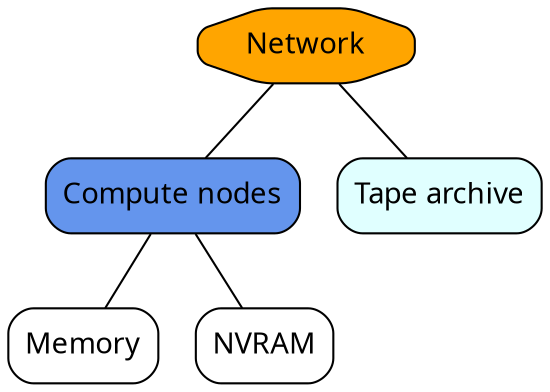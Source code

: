 graph changed {
  graph [fontname = "sans serif"];
  node [fontname = "sans serif", shape=box];
  node [fontname = "sans serif", shape=box, style="filled, rounded", fillcolor="white"];
  edge [fontname = "sans serif"];

  {rank = same;
  "Compute nodes" [fillcolor="cornflowerblue"];
  }
  {rank = same;
  "Memory" [shape="rectangle", fillcolor="white"];
  "NVRAM"  [shape="rectangle", fillcolor="white"];
  }
  "Compute nodes" -- "Memory";
  "Compute nodes" -- "NVRAM";

  {rank = same;



  "Tape archive" [fillcolor="lightcyan"];
  }

  {rank = same;
    "Network" [shape="octagon", fillcolor="orange"];
  }

  "Network" -- "Tape archive";
  "Network" -- "Compute nodes";

}
